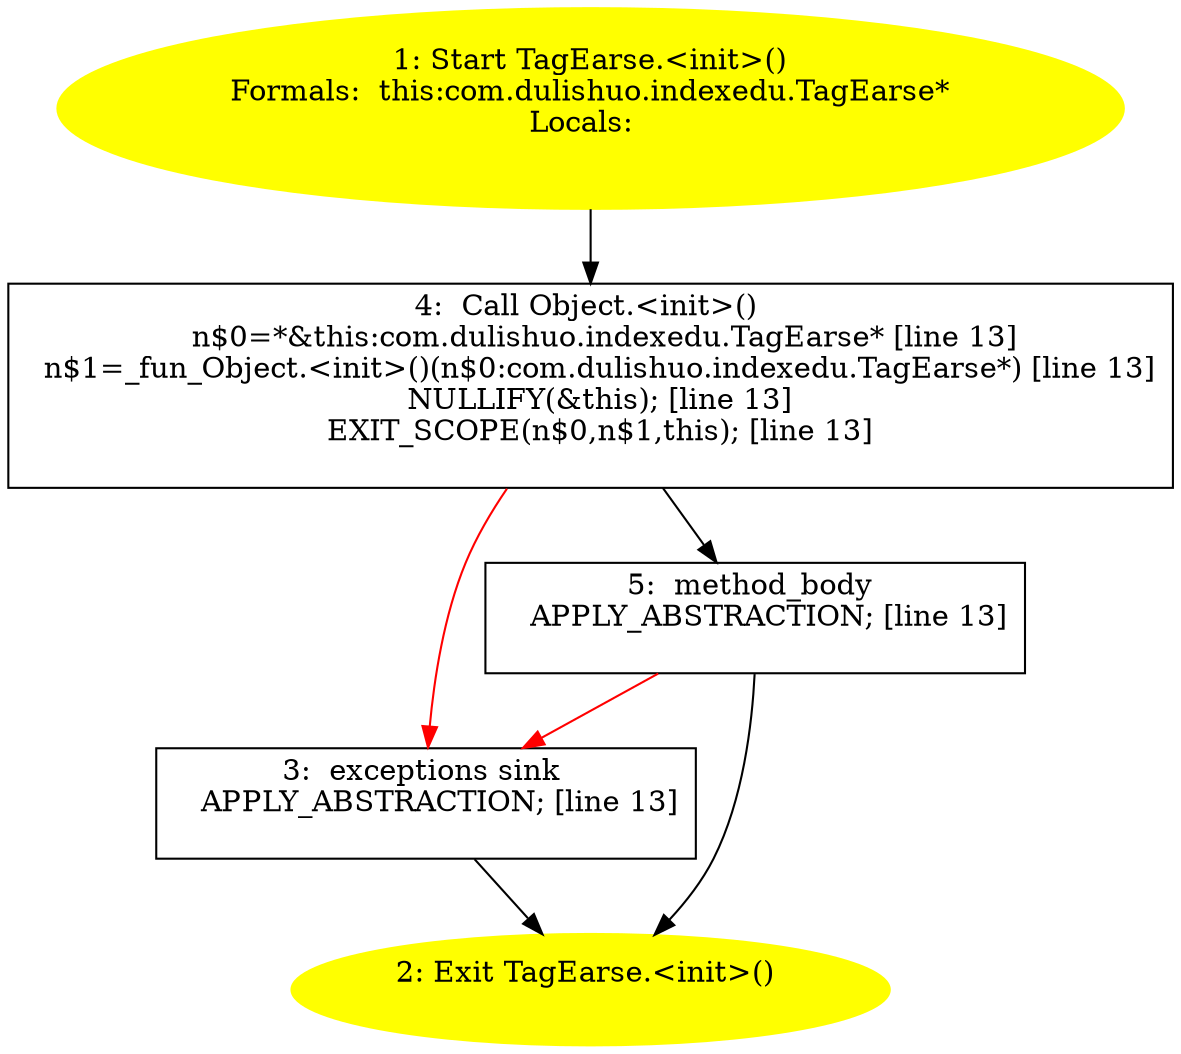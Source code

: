 /* @generated */
digraph cfg {
"com.dulishuo.indexedu.TagEarse.<init>().86fc6ff6623229a2c19f66b07971b665_1" [label="1: Start TagEarse.<init>()\nFormals:  this:com.dulishuo.indexedu.TagEarse*\nLocals:  \n  " color=yellow style=filled]
	

	 "com.dulishuo.indexedu.TagEarse.<init>().86fc6ff6623229a2c19f66b07971b665_1" -> "com.dulishuo.indexedu.TagEarse.<init>().86fc6ff6623229a2c19f66b07971b665_4" ;
"com.dulishuo.indexedu.TagEarse.<init>().86fc6ff6623229a2c19f66b07971b665_2" [label="2: Exit TagEarse.<init>() \n  " color=yellow style=filled]
	

"com.dulishuo.indexedu.TagEarse.<init>().86fc6ff6623229a2c19f66b07971b665_3" [label="3:  exceptions sink \n   APPLY_ABSTRACTION; [line 13]\n " shape="box"]
	

	 "com.dulishuo.indexedu.TagEarse.<init>().86fc6ff6623229a2c19f66b07971b665_3" -> "com.dulishuo.indexedu.TagEarse.<init>().86fc6ff6623229a2c19f66b07971b665_2" ;
"com.dulishuo.indexedu.TagEarse.<init>().86fc6ff6623229a2c19f66b07971b665_4" [label="4:  Call Object.<init>() \n   n$0=*&this:com.dulishuo.indexedu.TagEarse* [line 13]\n  n$1=_fun_Object.<init>()(n$0:com.dulishuo.indexedu.TagEarse*) [line 13]\n  NULLIFY(&this); [line 13]\n  EXIT_SCOPE(n$0,n$1,this); [line 13]\n " shape="box"]
	

	 "com.dulishuo.indexedu.TagEarse.<init>().86fc6ff6623229a2c19f66b07971b665_4" -> "com.dulishuo.indexedu.TagEarse.<init>().86fc6ff6623229a2c19f66b07971b665_5" ;
	 "com.dulishuo.indexedu.TagEarse.<init>().86fc6ff6623229a2c19f66b07971b665_4" -> "com.dulishuo.indexedu.TagEarse.<init>().86fc6ff6623229a2c19f66b07971b665_3" [color="red" ];
"com.dulishuo.indexedu.TagEarse.<init>().86fc6ff6623229a2c19f66b07971b665_5" [label="5:  method_body \n   APPLY_ABSTRACTION; [line 13]\n " shape="box"]
	

	 "com.dulishuo.indexedu.TagEarse.<init>().86fc6ff6623229a2c19f66b07971b665_5" -> "com.dulishuo.indexedu.TagEarse.<init>().86fc6ff6623229a2c19f66b07971b665_2" ;
	 "com.dulishuo.indexedu.TagEarse.<init>().86fc6ff6623229a2c19f66b07971b665_5" -> "com.dulishuo.indexedu.TagEarse.<init>().86fc6ff6623229a2c19f66b07971b665_3" [color="red" ];
}
